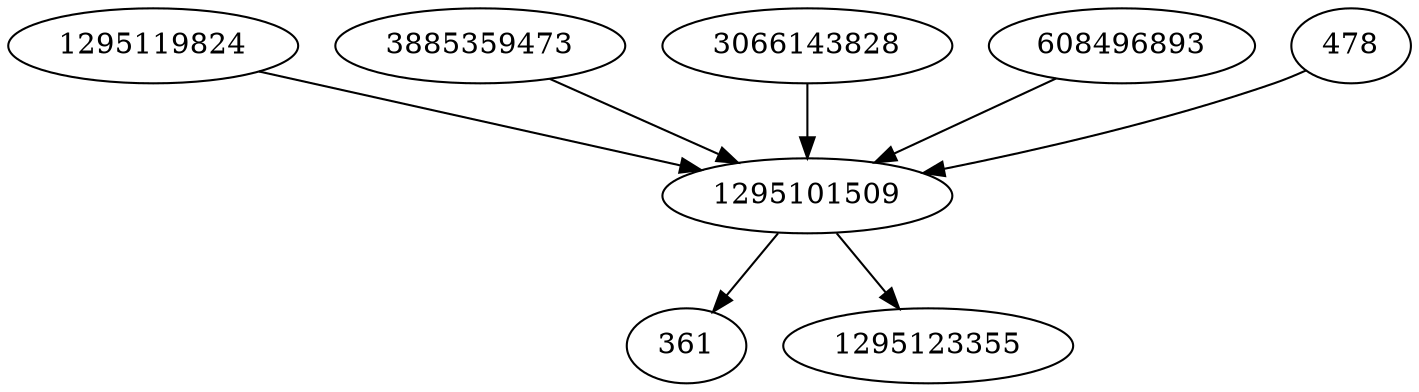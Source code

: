 strict digraph  {
1295101509;
361;
1295119824;
3885359473;
3066143828;
1295123355;
608496893;
478;
1295101509 -> 1295123355;
1295101509 -> 361;
1295119824 -> 1295101509;
3885359473 -> 1295101509;
3066143828 -> 1295101509;
608496893 -> 1295101509;
478 -> 1295101509;
}
